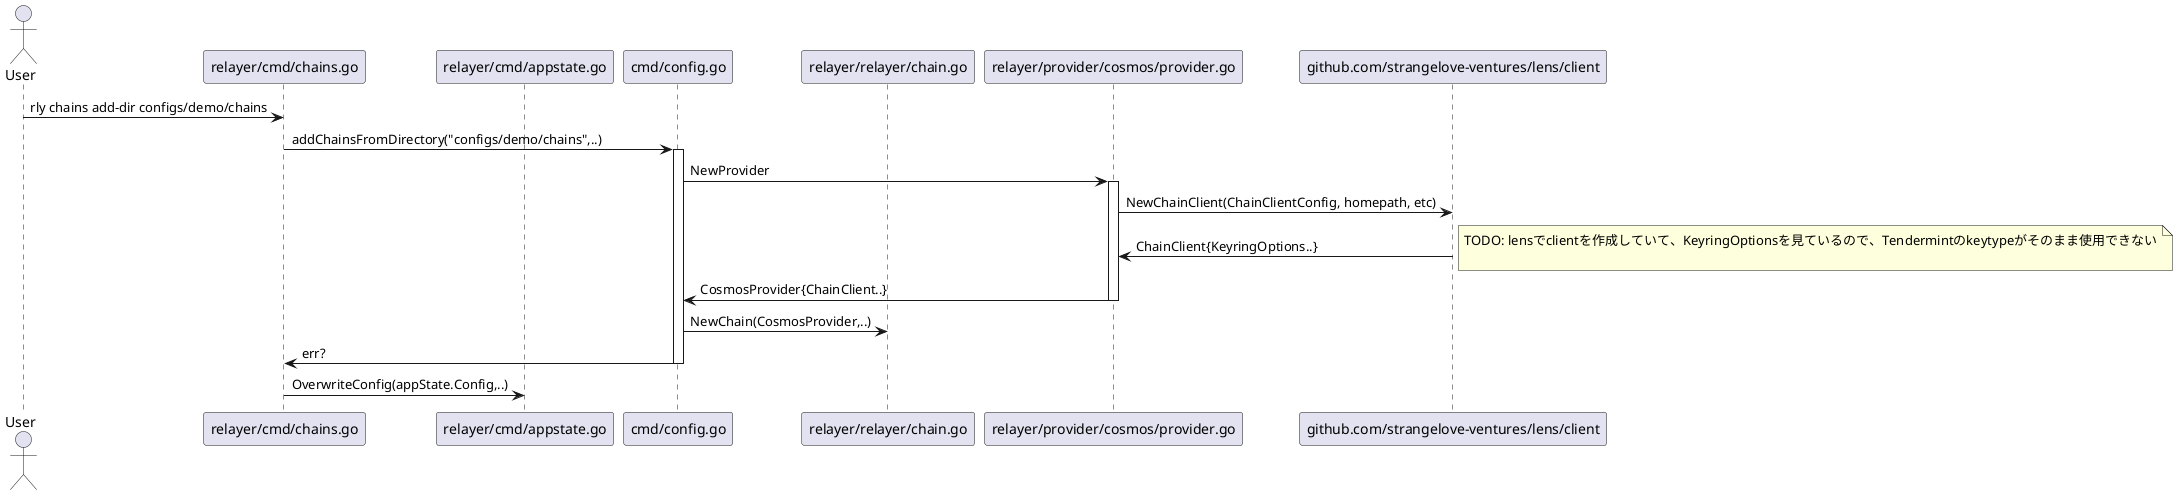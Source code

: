 @startuml
'https://plantuml.com/sequence-diagram

actor User as user

participant "relayer/cmd/chains.go" as cmd_chains
participant "relayer/cmd/appstate.go" as cmd_appstate
participant "cmd/config.go" as cmd_config
participant "relayer/relayer/chain.go" as relayer_chain
participant "relayer/provider/cosmos/provider.go" as cosmos_provider
participant "github.com/strangelove-ventures/lens/client" as lens


'-------
user -> cmd_chains: rly chains add-dir configs/demo/chains
cmd_chains -> cmd_config: addChainsFromDirectory("configs/demo/chains",..)
activate cmd_config
cmd_config -> cosmos_provider: NewProvider
activate cosmos_provider
cosmos_provider -> lens: NewChainClient(ChainClientConfig, homepath, etc)
lens -> cosmos_provider: ChainClient{KeyringOptions..}
note right
TODO: lensでclientを作成していて、KeyringOptionsを見ているので、Tendermintのkeytypeがそのまま使用できない

end note
cosmos_provider -> cmd_config: CosmosProvider{ChainClient..}
deactivate cosmos_provider
cmd_config -> relayer_chain:NewChain(CosmosProvider,..)
cmd_config -> cmd_chains: err?
deactivate cmd_config
cmd_chains -> cmd_appstate: OverwriteConfig(appState.Config,..)




@enduml
